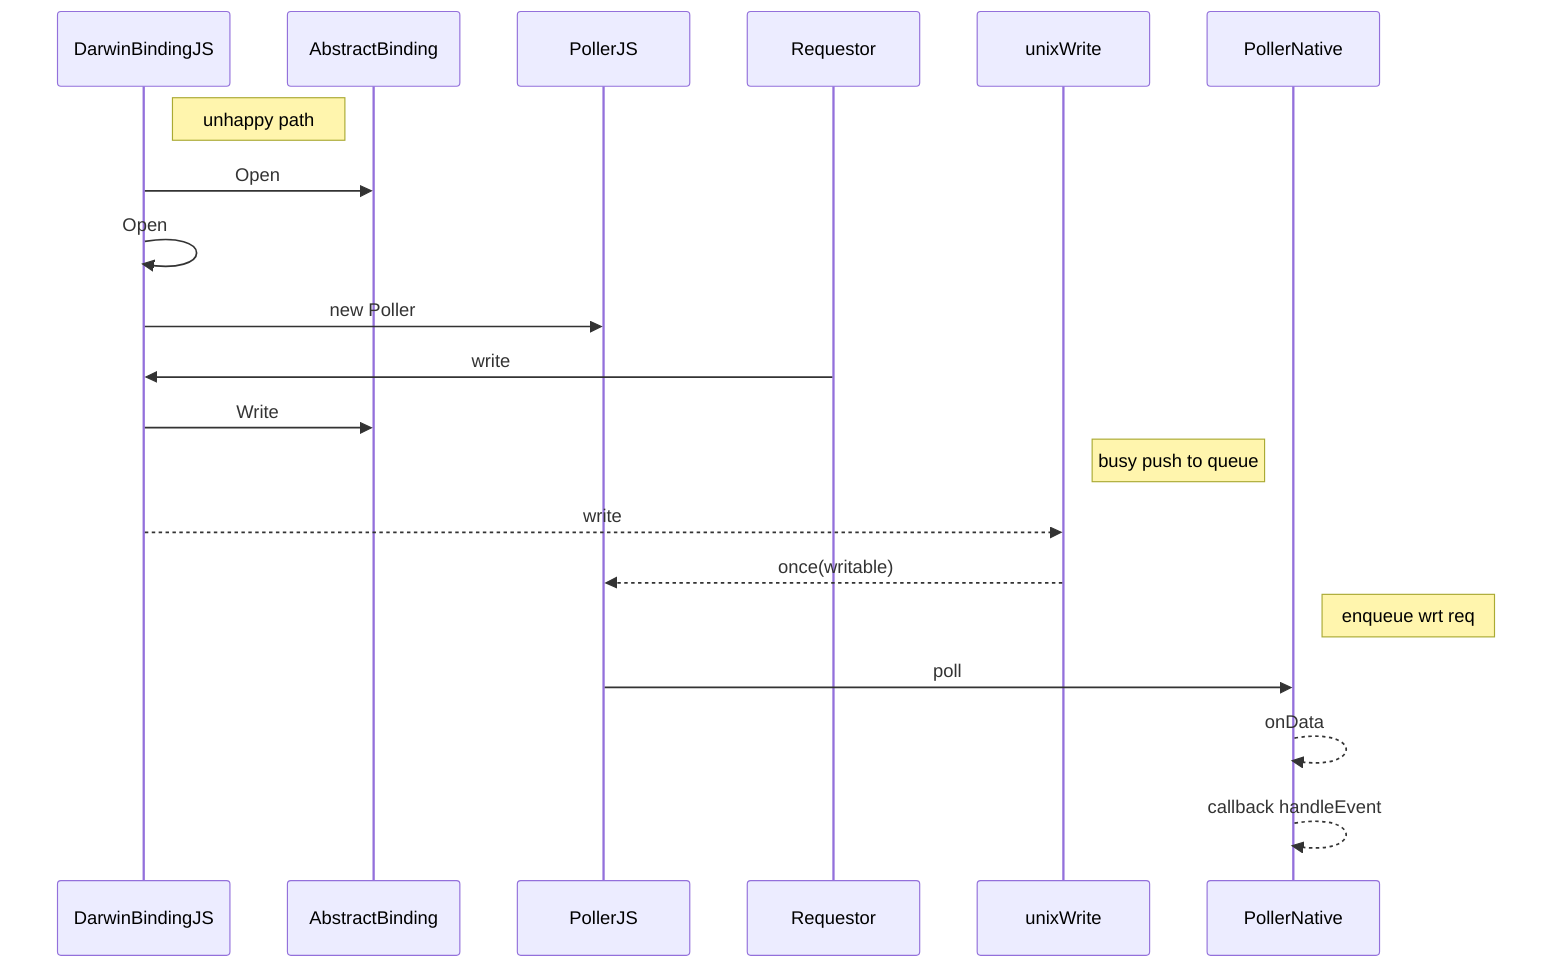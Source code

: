 sequenceDiagram
note right of DarwinBindingJS: unhappy path
    DarwinBindingJS ->> AbstractBinding: Open
    DarwinBindingJS ->> DarwinBindingJS: Open
    DarwinBindingJS ->> PollerJS: new Poller
    Requestor ->> DarwinBindingJS: write
    DarwinBindingJS ->> AbstractBinding: Write
       note right of unixWrite: busy push to queue
    DarwinBindingJS -->> unixWrite: write
    unixWrite-->>PollerJS: once(writable)
       note right of PollerNative: enqueue wrt req
    PollerJS->>PollerNative: poll
    PollerNative-->>PollerNative: onData
    PollerNative-->>PollerNative: callback handleEvent